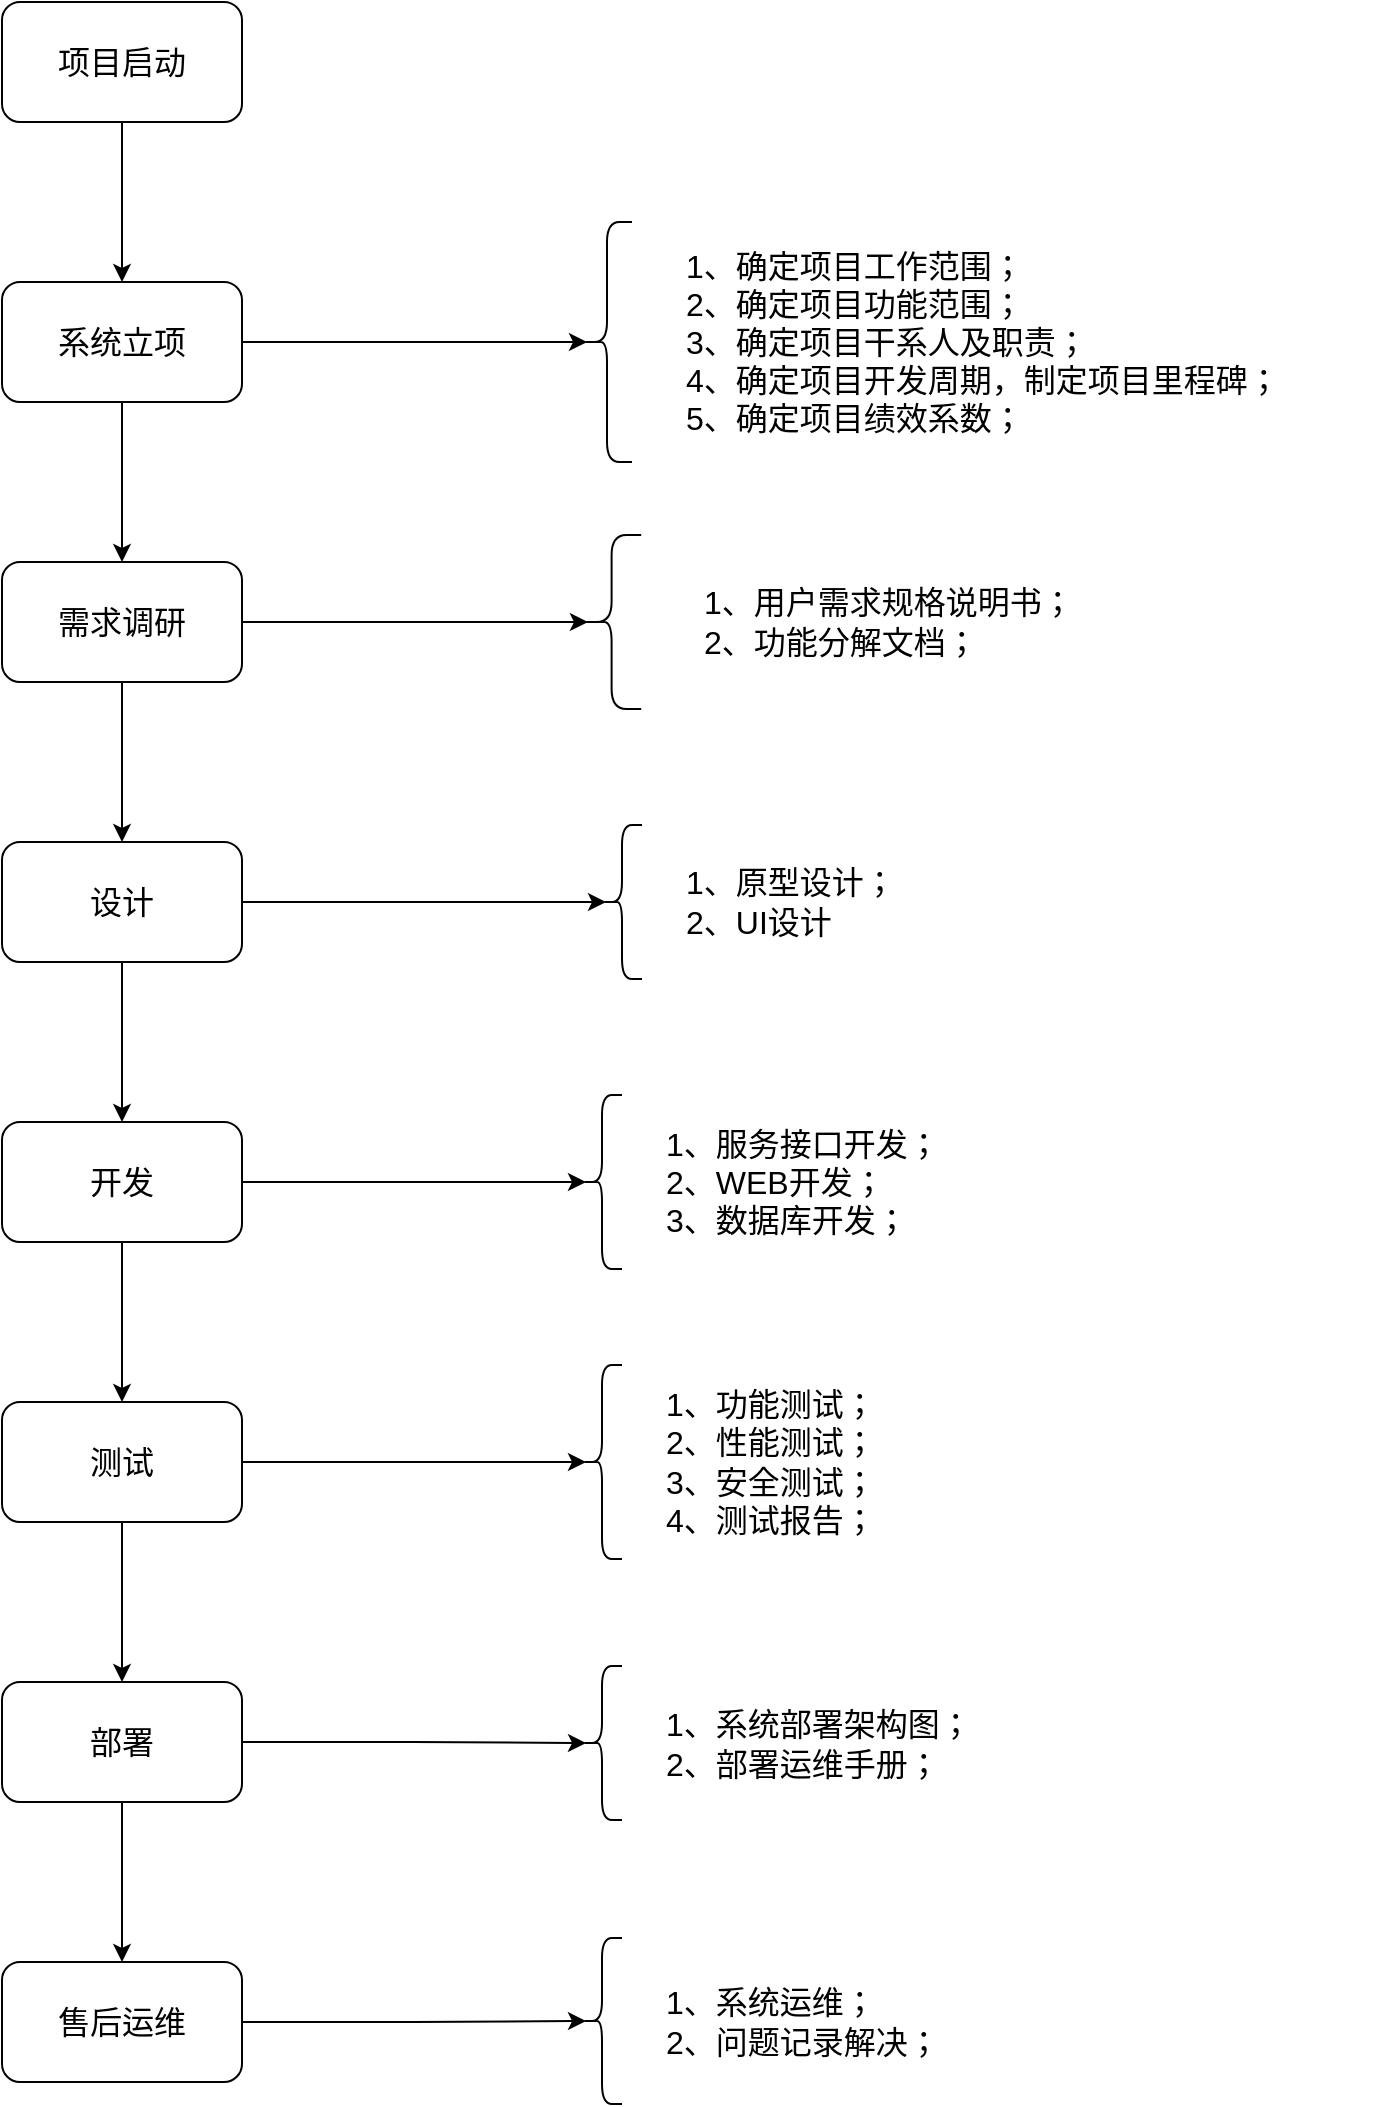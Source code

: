 <mxfile version="22.1.8" type="github">
  <diagram name="第 1 页" id="CrEvW9pFzBhu908rF6s5">
    <mxGraphModel dx="1434" dy="892" grid="1" gridSize="10" guides="1" tooltips="1" connect="1" arrows="1" fold="1" page="1" pageScale="1" pageWidth="827" pageHeight="1169" math="0" shadow="0">
      <root>
        <mxCell id="0" />
        <mxCell id="1" parent="0" />
        <mxCell id="GFlxzyXbFYNbmDDl-b3X-3" value="" style="edgeStyle=orthogonalEdgeStyle;rounded=0;orthogonalLoop=1;jettySize=auto;html=1;fontSize=16;" parent="1" source="GFlxzyXbFYNbmDDl-b3X-1" target="GFlxzyXbFYNbmDDl-b3X-2" edge="1">
          <mxGeometry relative="1" as="geometry" />
        </mxCell>
        <mxCell id="GFlxzyXbFYNbmDDl-b3X-1" value="项目启动" style="rounded=1;whiteSpace=wrap;html=1;fontSize=16;" parent="1" vertex="1">
          <mxGeometry x="60" y="23" width="120" height="60" as="geometry" />
        </mxCell>
        <mxCell id="GFlxzyXbFYNbmDDl-b3X-5" value="" style="edgeStyle=orthogonalEdgeStyle;rounded=0;orthogonalLoop=1;jettySize=auto;html=1;fontSize=16;" parent="1" source="GFlxzyXbFYNbmDDl-b3X-2" target="GFlxzyXbFYNbmDDl-b3X-4" edge="1">
          <mxGeometry relative="1" as="geometry" />
        </mxCell>
        <mxCell id="GFlxzyXbFYNbmDDl-b3X-2" value="系统立项" style="whiteSpace=wrap;html=1;rounded=1;fontSize=16;" parent="1" vertex="1">
          <mxGeometry x="60" y="163" width="120" height="60" as="geometry" />
        </mxCell>
        <mxCell id="GFlxzyXbFYNbmDDl-b3X-7" value="" style="edgeStyle=orthogonalEdgeStyle;rounded=0;orthogonalLoop=1;jettySize=auto;html=1;fontSize=16;" parent="1" source="GFlxzyXbFYNbmDDl-b3X-4" target="GFlxzyXbFYNbmDDl-b3X-6" edge="1">
          <mxGeometry relative="1" as="geometry" />
        </mxCell>
        <mxCell id="GFlxzyXbFYNbmDDl-b3X-4" value="需求调研" style="whiteSpace=wrap;html=1;rounded=1;fontSize=16;" parent="1" vertex="1">
          <mxGeometry x="60" y="303" width="120" height="60" as="geometry" />
        </mxCell>
        <mxCell id="GFlxzyXbFYNbmDDl-b3X-9" value="" style="edgeStyle=orthogonalEdgeStyle;rounded=0;orthogonalLoop=1;jettySize=auto;html=1;fontSize=16;" parent="1" source="GFlxzyXbFYNbmDDl-b3X-6" target="GFlxzyXbFYNbmDDl-b3X-8" edge="1">
          <mxGeometry relative="1" as="geometry" />
        </mxCell>
        <mxCell id="GFlxzyXbFYNbmDDl-b3X-6" value="设计" style="whiteSpace=wrap;html=1;rounded=1;fontSize=16;" parent="1" vertex="1">
          <mxGeometry x="60" y="443" width="120" height="60" as="geometry" />
        </mxCell>
        <mxCell id="GFlxzyXbFYNbmDDl-b3X-11" value="" style="edgeStyle=orthogonalEdgeStyle;rounded=0;orthogonalLoop=1;jettySize=auto;html=1;fontSize=16;" parent="1" source="GFlxzyXbFYNbmDDl-b3X-8" target="GFlxzyXbFYNbmDDl-b3X-10" edge="1">
          <mxGeometry relative="1" as="geometry" />
        </mxCell>
        <mxCell id="GFlxzyXbFYNbmDDl-b3X-8" value="开发" style="whiteSpace=wrap;html=1;rounded=1;fontSize=16;" parent="1" vertex="1">
          <mxGeometry x="60" y="583" width="120" height="60" as="geometry" />
        </mxCell>
        <mxCell id="GFlxzyXbFYNbmDDl-b3X-13" value="" style="edgeStyle=orthogonalEdgeStyle;rounded=0;orthogonalLoop=1;jettySize=auto;html=1;fontSize=16;" parent="1" source="GFlxzyXbFYNbmDDl-b3X-10" target="GFlxzyXbFYNbmDDl-b3X-12" edge="1">
          <mxGeometry relative="1" as="geometry" />
        </mxCell>
        <mxCell id="GFlxzyXbFYNbmDDl-b3X-10" value="测试" style="whiteSpace=wrap;html=1;rounded=1;fontSize=16;" parent="1" vertex="1">
          <mxGeometry x="60" y="723" width="120" height="60" as="geometry" />
        </mxCell>
        <mxCell id="GFlxzyXbFYNbmDDl-b3X-15" value="" style="edgeStyle=orthogonalEdgeStyle;rounded=0;orthogonalLoop=1;jettySize=auto;html=1;fontSize=16;" parent="1" source="GFlxzyXbFYNbmDDl-b3X-12" target="GFlxzyXbFYNbmDDl-b3X-14" edge="1">
          <mxGeometry relative="1" as="geometry" />
        </mxCell>
        <mxCell id="GFlxzyXbFYNbmDDl-b3X-12" value="部署" style="whiteSpace=wrap;html=1;rounded=1;fontSize=16;" parent="1" vertex="1">
          <mxGeometry x="60" y="863" width="120" height="60" as="geometry" />
        </mxCell>
        <mxCell id="GFlxzyXbFYNbmDDl-b3X-14" value="售后运维" style="whiteSpace=wrap;html=1;rounded=1;fontSize=16;" parent="1" vertex="1">
          <mxGeometry x="60" y="1003" width="120" height="60" as="geometry" />
        </mxCell>
        <mxCell id="GFlxzyXbFYNbmDDl-b3X-17" style="edgeStyle=orthogonalEdgeStyle;rounded=0;orthogonalLoop=1;jettySize=auto;html=1;exitX=1;exitY=0.5;exitDx=0;exitDy=0;entryX=0.1;entryY=0.5;entryDx=0;entryDy=0;entryPerimeter=0;fontSize=16;" parent="1" source="GFlxzyXbFYNbmDDl-b3X-2" target="GFlxzyXbFYNbmDDl-b3X-16" edge="1">
          <mxGeometry relative="1" as="geometry" />
        </mxCell>
        <mxCell id="GFlxzyXbFYNbmDDl-b3X-23" value="" style="group;fontSize=16;" parent="1" vertex="1" connectable="0">
          <mxGeometry x="350" y="128" width="400" height="130" as="geometry" />
        </mxCell>
        <mxCell id="GFlxzyXbFYNbmDDl-b3X-16" value="" style="shape=curlyBracket;whiteSpace=wrap;html=1;rounded=1;labelPosition=left;verticalLabelPosition=middle;align=right;verticalAlign=middle;fontSize=16;" parent="GFlxzyXbFYNbmDDl-b3X-23" vertex="1">
          <mxGeometry y="5" width="25" height="120" as="geometry" />
        </mxCell>
        <mxCell id="GFlxzyXbFYNbmDDl-b3X-21" value="&lt;p style=&quot;line-height: 120%;&quot;&gt;1、确定项目工作范围；&lt;br style=&quot;font-size: 16px;&quot;&gt;2、确定项目功能范围；&lt;br style=&quot;font-size: 16px;&quot;&gt;3、确定项目干系人及职责；&lt;br style=&quot;font-size: 16px;&quot;&gt;4、确定项目开发周期，制定项目里程碑；&lt;br style=&quot;font-size: 16px;&quot;&gt;5、确定项目绩效系数；&lt;/p&gt;" style="text;html=1;strokeColor=none;fillColor=none;align=left;verticalAlign=middle;whiteSpace=wrap;rounded=0;horizontal=1;fontSize=16;" parent="GFlxzyXbFYNbmDDl-b3X-23" vertex="1">
          <mxGeometry x="50" width="350" height="130" as="geometry" />
        </mxCell>
        <mxCell id="GFlxzyXbFYNbmDDl-b3X-26" style="edgeStyle=orthogonalEdgeStyle;rounded=0;orthogonalLoop=1;jettySize=auto;html=1;entryX=0.1;entryY=0.5;entryDx=0;entryDy=0;entryPerimeter=0;fontSize=16;" parent="1" source="GFlxzyXbFYNbmDDl-b3X-4" target="GFlxzyXbFYNbmDDl-b3X-24" edge="1">
          <mxGeometry relative="1" as="geometry" />
        </mxCell>
        <mxCell id="GFlxzyXbFYNbmDDl-b3X-28" value="" style="group;fontSize=16;verticalAlign=middle;" parent="1" vertex="1" connectable="0">
          <mxGeometry x="350" y="289.5" width="370" height="87" as="geometry" />
        </mxCell>
        <mxCell id="GFlxzyXbFYNbmDDl-b3X-24" value="" style="shape=curlyBracket;whiteSpace=wrap;html=1;rounded=1;labelPosition=left;verticalLabelPosition=middle;align=right;verticalAlign=middle;fontSize=16;" parent="GFlxzyXbFYNbmDDl-b3X-28" vertex="1">
          <mxGeometry width="29.6" height="87" as="geometry" />
        </mxCell>
        <mxCell id="GFlxzyXbFYNbmDDl-b3X-27" value="1、用户需求规格说明书；&lt;br style=&quot;font-size: 16px;&quot;&gt;2、功能分解文档；" style="text;html=1;strokeColor=none;fillColor=none;align=left;verticalAlign=middle;whiteSpace=wrap;rounded=0;fontSize=16;" parent="GFlxzyXbFYNbmDDl-b3X-28" vertex="1">
          <mxGeometry x="59.2" width="310.8" height="87" as="geometry" />
        </mxCell>
        <mxCell id="GFlxzyXbFYNbmDDl-b3X-29" value="" style="group;fontSize=16;" parent="1" vertex="1" connectable="0">
          <mxGeometry x="360" y="434.5" width="250" height="77" as="geometry" />
        </mxCell>
        <mxCell id="GFlxzyXbFYNbmDDl-b3X-30" value="" style="shape=curlyBracket;whiteSpace=wrap;html=1;rounded=1;labelPosition=left;verticalLabelPosition=middle;align=right;verticalAlign=middle;fontSize=16;" parent="GFlxzyXbFYNbmDDl-b3X-29" vertex="1">
          <mxGeometry width="20" height="77" as="geometry" />
        </mxCell>
        <mxCell id="GFlxzyXbFYNbmDDl-b3X-31" value="1、原型设计；&lt;br style=&quot;font-size: 16px;&quot;&gt;2、UI设计" style="text;html=1;strokeColor=none;fillColor=none;align=left;verticalAlign=middle;whiteSpace=wrap;rounded=0;fontSize=16;" parent="GFlxzyXbFYNbmDDl-b3X-29" vertex="1">
          <mxGeometry x="40" width="210" height="77" as="geometry" />
        </mxCell>
        <mxCell id="GFlxzyXbFYNbmDDl-b3X-32" style="edgeStyle=orthogonalEdgeStyle;rounded=0;orthogonalLoop=1;jettySize=auto;html=1;entryX=0.1;entryY=0.5;entryDx=0;entryDy=0;entryPerimeter=0;fontSize=16;" parent="1" source="GFlxzyXbFYNbmDDl-b3X-6" target="GFlxzyXbFYNbmDDl-b3X-30" edge="1">
          <mxGeometry relative="1" as="geometry" />
        </mxCell>
        <mxCell id="GFlxzyXbFYNbmDDl-b3X-33" value="" style="group;fontSize=16;verticalAlign=middle;" parent="1" vertex="1" connectable="0">
          <mxGeometry x="350" y="569.5" width="250" height="87" as="geometry" />
        </mxCell>
        <mxCell id="GFlxzyXbFYNbmDDl-b3X-34" value="" style="shape=curlyBracket;whiteSpace=wrap;html=1;rounded=1;labelPosition=left;verticalLabelPosition=middle;align=right;verticalAlign=middle;fontSize=16;" parent="GFlxzyXbFYNbmDDl-b3X-33" vertex="1">
          <mxGeometry width="20" height="87" as="geometry" />
        </mxCell>
        <mxCell id="GFlxzyXbFYNbmDDl-b3X-35" value="1、服务接口开发；&lt;br style=&quot;font-size: 16px;&quot;&gt;2、WEB开发；&lt;br style=&quot;font-size: 16px;&quot;&gt;3、数据库开发；" style="text;html=1;strokeColor=none;fillColor=none;align=left;verticalAlign=middle;whiteSpace=wrap;rounded=0;fontSize=16;" parent="GFlxzyXbFYNbmDDl-b3X-33" vertex="1">
          <mxGeometry x="40" width="210" height="87" as="geometry" />
        </mxCell>
        <mxCell id="GFlxzyXbFYNbmDDl-b3X-36" style="edgeStyle=orthogonalEdgeStyle;rounded=0;orthogonalLoop=1;jettySize=auto;html=1;entryX=0.1;entryY=0.5;entryDx=0;entryDy=0;entryPerimeter=0;fontSize=16;" parent="1" source="GFlxzyXbFYNbmDDl-b3X-8" target="GFlxzyXbFYNbmDDl-b3X-34" edge="1">
          <mxGeometry relative="1" as="geometry" />
        </mxCell>
        <mxCell id="GFlxzyXbFYNbmDDl-b3X-37" value="" style="group;fontSize=16;" parent="1" vertex="1" connectable="0">
          <mxGeometry x="350" y="704.5" width="250" height="97" as="geometry" />
        </mxCell>
        <mxCell id="GFlxzyXbFYNbmDDl-b3X-38" value="" style="shape=curlyBracket;whiteSpace=wrap;html=1;rounded=1;labelPosition=left;verticalLabelPosition=middle;align=right;verticalAlign=middle;fontSize=16;" parent="GFlxzyXbFYNbmDDl-b3X-37" vertex="1">
          <mxGeometry width="20" height="97" as="geometry" />
        </mxCell>
        <mxCell id="GFlxzyXbFYNbmDDl-b3X-39" value="1、功能测试；&lt;br style=&quot;font-size: 16px;&quot;&gt;2、性能测试；&lt;br style=&quot;font-size: 16px;&quot;&gt;3、安全测试；&lt;br style=&quot;font-size: 16px;&quot;&gt;4、测试报告；" style="text;html=1;strokeColor=none;fillColor=none;align=left;verticalAlign=middle;whiteSpace=wrap;rounded=0;fontSize=16;" parent="GFlxzyXbFYNbmDDl-b3X-37" vertex="1">
          <mxGeometry x="40" width="210" height="97" as="geometry" />
        </mxCell>
        <mxCell id="GFlxzyXbFYNbmDDl-b3X-40" style="edgeStyle=orthogonalEdgeStyle;rounded=0;orthogonalLoop=1;jettySize=auto;html=1;entryX=0.1;entryY=0.5;entryDx=0;entryDy=0;entryPerimeter=0;fontSize=16;" parent="1" source="GFlxzyXbFYNbmDDl-b3X-10" target="GFlxzyXbFYNbmDDl-b3X-38" edge="1">
          <mxGeometry relative="1" as="geometry" />
        </mxCell>
        <mxCell id="GFlxzyXbFYNbmDDl-b3X-41" value="" style="group;fontSize=16;" parent="1" vertex="1" connectable="0">
          <mxGeometry x="350" y="855" width="250" height="77" as="geometry" />
        </mxCell>
        <mxCell id="GFlxzyXbFYNbmDDl-b3X-42" value="" style="shape=curlyBracket;whiteSpace=wrap;html=1;rounded=1;labelPosition=left;verticalLabelPosition=middle;align=right;verticalAlign=middle;fontSize=16;" parent="GFlxzyXbFYNbmDDl-b3X-41" vertex="1">
          <mxGeometry width="20" height="77" as="geometry" />
        </mxCell>
        <mxCell id="GFlxzyXbFYNbmDDl-b3X-43" value="1、系统部署架构图；&lt;br style=&quot;font-size: 16px;&quot;&gt;2、部署运维手册；" style="text;html=1;strokeColor=none;fillColor=none;align=left;verticalAlign=middle;whiteSpace=wrap;rounded=0;fontSize=16;" parent="GFlxzyXbFYNbmDDl-b3X-41" vertex="1">
          <mxGeometry x="40" width="210" height="77" as="geometry" />
        </mxCell>
        <mxCell id="GFlxzyXbFYNbmDDl-b3X-44" style="edgeStyle=orthogonalEdgeStyle;rounded=0;orthogonalLoop=1;jettySize=auto;html=1;entryX=0.1;entryY=0.5;entryDx=0;entryDy=0;entryPerimeter=0;fontSize=16;" parent="1" source="GFlxzyXbFYNbmDDl-b3X-12" target="GFlxzyXbFYNbmDDl-b3X-42" edge="1">
          <mxGeometry relative="1" as="geometry" />
        </mxCell>
        <mxCell id="HhBOS2dgm90hjr-vvZMC-1" value="" style="group;fontSize=16;" vertex="1" connectable="0" parent="1">
          <mxGeometry x="350" y="991" width="250" height="83" as="geometry" />
        </mxCell>
        <mxCell id="HhBOS2dgm90hjr-vvZMC-2" value="" style="shape=curlyBracket;whiteSpace=wrap;html=1;rounded=1;labelPosition=left;verticalLabelPosition=middle;align=right;verticalAlign=middle;fontSize=16;" vertex="1" parent="HhBOS2dgm90hjr-vvZMC-1">
          <mxGeometry width="20" height="83" as="geometry" />
        </mxCell>
        <mxCell id="HhBOS2dgm90hjr-vvZMC-3" value="1、系统运维；&lt;br style=&quot;font-size: 16px;&quot;&gt;2、问题记录解决；" style="text;html=1;strokeColor=none;fillColor=none;align=left;verticalAlign=middle;whiteSpace=wrap;rounded=0;fontSize=16;" vertex="1" parent="HhBOS2dgm90hjr-vvZMC-1">
          <mxGeometry x="40" width="210" height="83" as="geometry" />
        </mxCell>
        <mxCell id="HhBOS2dgm90hjr-vvZMC-4" style="edgeStyle=orthogonalEdgeStyle;rounded=0;orthogonalLoop=1;jettySize=auto;html=1;entryX=0.1;entryY=0.5;entryDx=0;entryDy=0;entryPerimeter=0;fontSize=16;" edge="1" parent="1" source="GFlxzyXbFYNbmDDl-b3X-14" target="HhBOS2dgm90hjr-vvZMC-2">
          <mxGeometry relative="1" as="geometry" />
        </mxCell>
      </root>
    </mxGraphModel>
  </diagram>
</mxfile>

